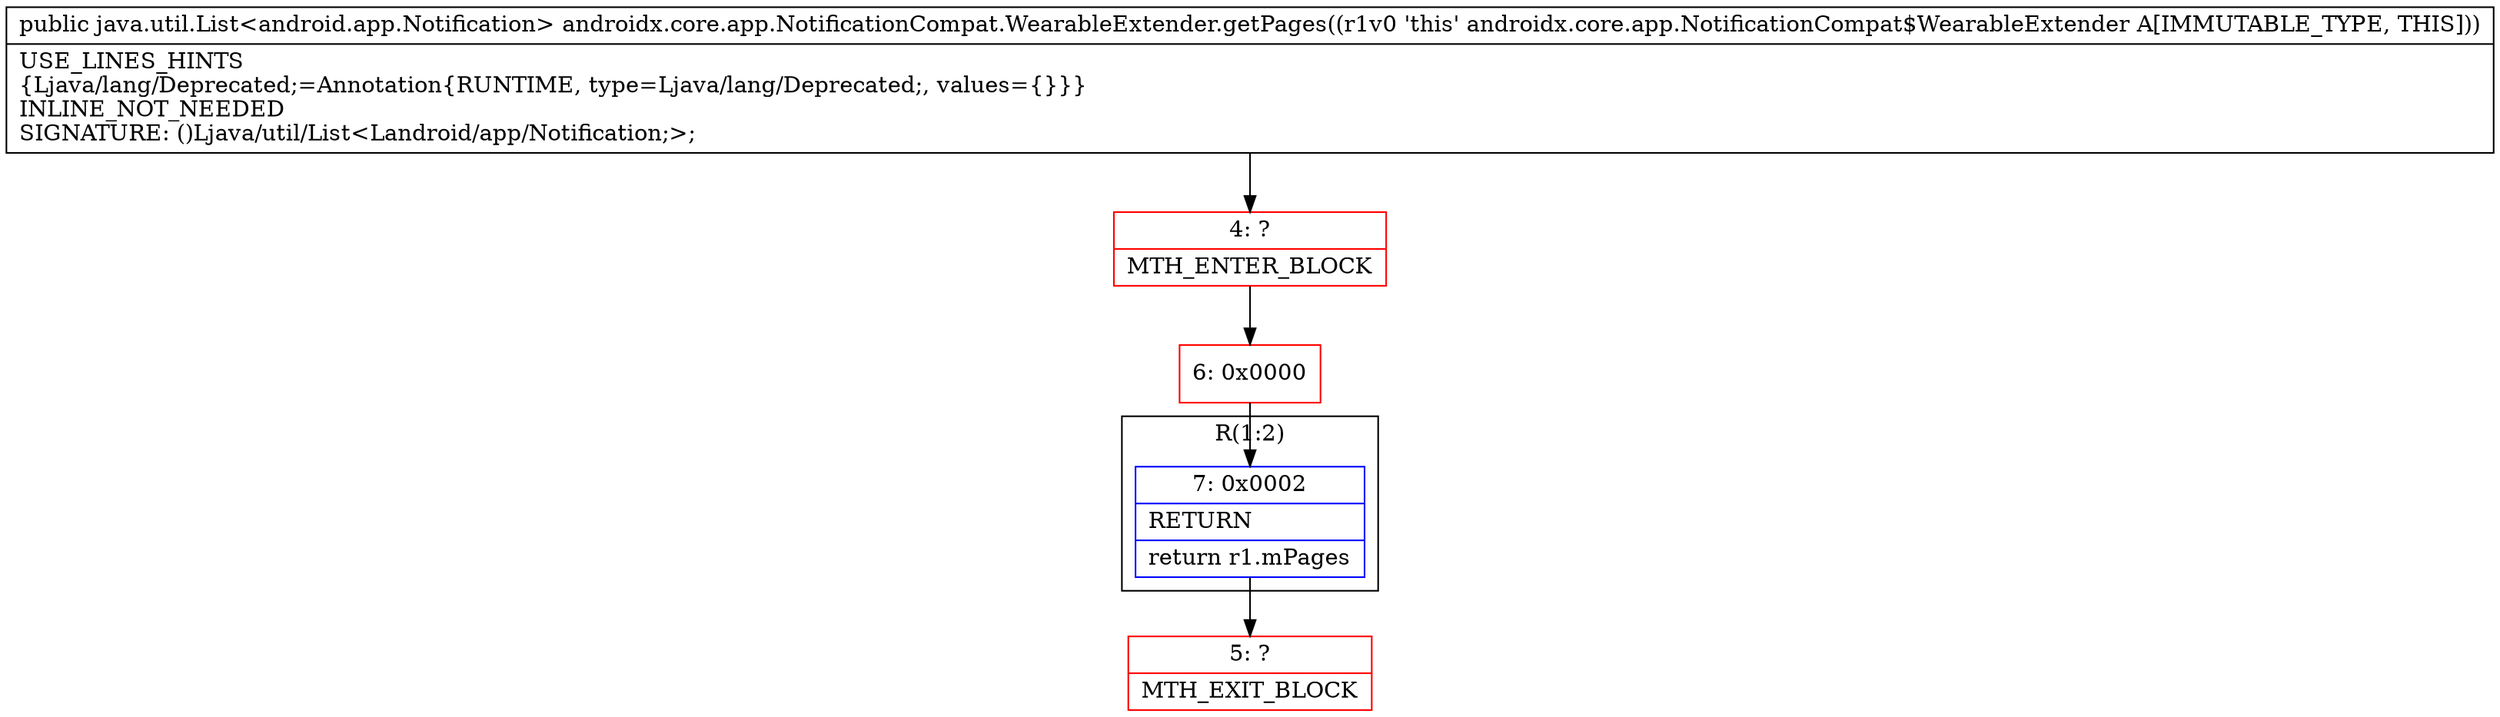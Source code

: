 digraph "CFG forandroidx.core.app.NotificationCompat.WearableExtender.getPages()Ljava\/util\/List;" {
subgraph cluster_Region_1141085053 {
label = "R(1:2)";
node [shape=record,color=blue];
Node_7 [shape=record,label="{7\:\ 0x0002|RETURN\l|return r1.mPages\l}"];
}
Node_4 [shape=record,color=red,label="{4\:\ ?|MTH_ENTER_BLOCK\l}"];
Node_6 [shape=record,color=red,label="{6\:\ 0x0000}"];
Node_5 [shape=record,color=red,label="{5\:\ ?|MTH_EXIT_BLOCK\l}"];
MethodNode[shape=record,label="{public java.util.List\<android.app.Notification\> androidx.core.app.NotificationCompat.WearableExtender.getPages((r1v0 'this' androidx.core.app.NotificationCompat$WearableExtender A[IMMUTABLE_TYPE, THIS]))  | USE_LINES_HINTS\l\{Ljava\/lang\/Deprecated;=Annotation\{RUNTIME, type=Ljava\/lang\/Deprecated;, values=\{\}\}\}\lINLINE_NOT_NEEDED\lSIGNATURE: ()Ljava\/util\/List\<Landroid\/app\/Notification;\>;\l}"];
MethodNode -> Node_4;Node_7 -> Node_5;
Node_4 -> Node_6;
Node_6 -> Node_7;
}

